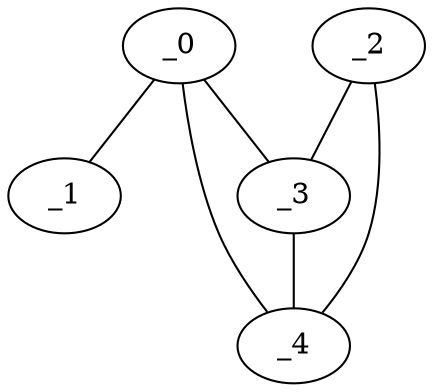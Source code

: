 graph FP1_0070 {
	_0	 [x="0.68675",
		y="3.04126"];
	_1	 [x="1.10947",
		y="0.109198"];
	_0 -- _1;
	_3	 [x="1.60299",
		y="1.77569"];
	_0 -- _3;
	_4	 [x="2.28576",
		y="2.56388"];
	_0 -- _4;
	_2	 [x="0.105901",
		y="1.74656"];
	_2 -- _3;
	_2 -- _4;
	_3 -- _4;
}
